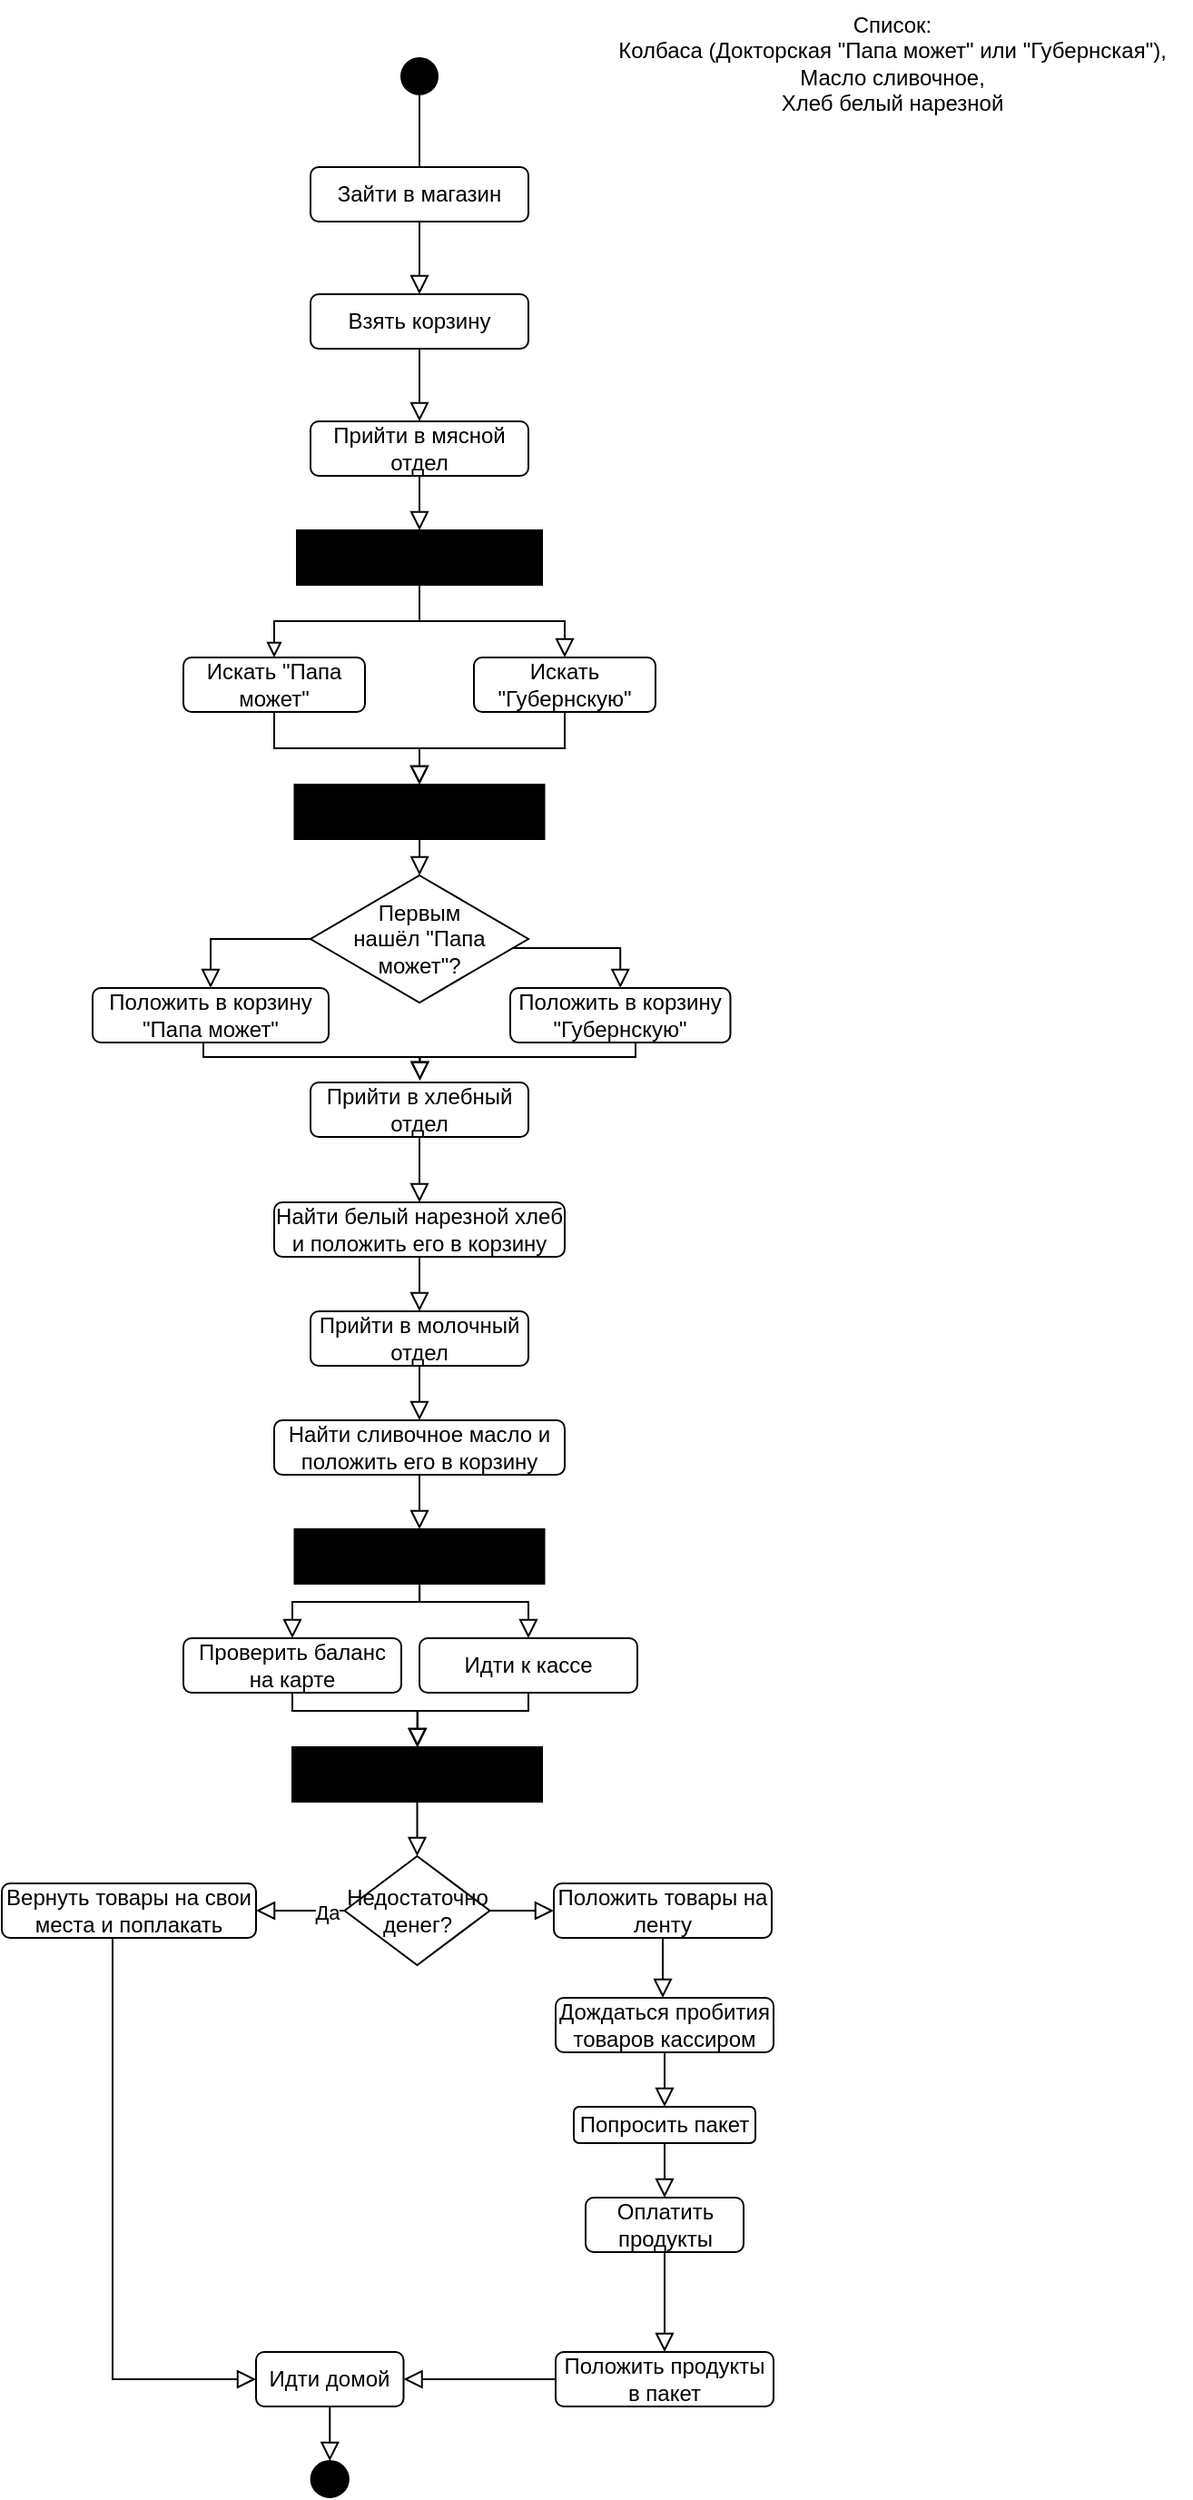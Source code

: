 <mxfile version="24.7.17">
  <diagram id="C5RBs43oDa-KdzZeNtuy" name="Page-1">
    <mxGraphModel dx="2369" dy="2054" grid="1" gridSize="10" guides="1" tooltips="1" connect="1" arrows="1" fold="1" page="1" pageScale="1" pageWidth="827" pageHeight="1169" math="0" shadow="0">
      <root>
        <mxCell id="WIyWlLk6GJQsqaUBKTNV-0" />
        <mxCell id="WIyWlLk6GJQsqaUBKTNV-1" parent="WIyWlLk6GJQsqaUBKTNV-0" />
        <mxCell id="WIyWlLk6GJQsqaUBKTNV-2" value="" style="rounded=0;html=1;jettySize=auto;orthogonalLoop=1;fontSize=11;endArrow=block;endFill=0;endSize=8;strokeWidth=1;shadow=0;labelBackgroundColor=none;edgeStyle=orthogonalEdgeStyle;entryX=0.5;entryY=0;entryDx=0;entryDy=0;" parent="WIyWlLk6GJQsqaUBKTNV-1" source="WIyWlLk6GJQsqaUBKTNV-3" target="WIyWlLk6GJQsqaUBKTNV-7" edge="1">
          <mxGeometry relative="1" as="geometry">
            <mxPoint x="210" y="-168" as="targetPoint" />
          </mxGeometry>
        </mxCell>
        <mxCell id="Hfo26zdI6mmSCi7H8B1I-1" style="edgeStyle=orthogonalEdgeStyle;rounded=0;orthogonalLoop=1;jettySize=auto;html=1;entryX=0.5;entryY=1;entryDx=0;entryDy=0;endArrow=none;endFill=0;" edge="1" parent="WIyWlLk6GJQsqaUBKTNV-1" source="WIyWlLk6GJQsqaUBKTNV-3" target="Hfo26zdI6mmSCi7H8B1I-0">
          <mxGeometry relative="1" as="geometry" />
        </mxCell>
        <mxCell id="WIyWlLk6GJQsqaUBKTNV-3" value="Зайти в магазин" style="rounded=1;whiteSpace=wrap;html=1;fontSize=12;glass=0;strokeWidth=1;shadow=0;" parent="WIyWlLk6GJQsqaUBKTNV-1" vertex="1">
          <mxGeometry x="150" y="-258" width="120" height="30" as="geometry" />
        </mxCell>
        <mxCell id="Hfo26zdI6mmSCi7H8B1I-3" style="edgeStyle=orthogonalEdgeStyle;rounded=0;orthogonalLoop=1;jettySize=auto;html=1;endArrow=block;endFill=0;entryX=0.5;entryY=0;entryDx=0;entryDy=0;strokeWidth=1;endSize=8;" edge="1" parent="WIyWlLk6GJQsqaUBKTNV-1" source="WIyWlLk6GJQsqaUBKTNV-7" target="Hfo26zdI6mmSCi7H8B1I-4">
          <mxGeometry relative="1" as="geometry">
            <mxPoint x="210" y="-118" as="targetPoint" />
          </mxGeometry>
        </mxCell>
        <mxCell id="WIyWlLk6GJQsqaUBKTNV-7" value="Взять корзину" style="rounded=1;whiteSpace=wrap;html=1;fontSize=12;glass=0;strokeWidth=1;shadow=0;" parent="WIyWlLk6GJQsqaUBKTNV-1" vertex="1">
          <mxGeometry x="150" y="-188" width="120" height="30" as="geometry" />
        </mxCell>
        <mxCell id="Hfo26zdI6mmSCi7H8B1I-0" value="" style="ellipse;whiteSpace=wrap;html=1;fillColor=#000000;" vertex="1" parent="WIyWlLk6GJQsqaUBKTNV-1">
          <mxGeometry x="200" y="-318" width="20" height="20" as="geometry" />
        </mxCell>
        <mxCell id="Hfo26zdI6mmSCi7H8B1I-2" value="Список:&lt;div&gt;Колбаса (Докторская &quot;Папа может&quot; или &quot;Губернская&quot;),&lt;/div&gt;&lt;div&gt;Масло сливочное,&lt;/div&gt;&lt;div&gt;Хлеб белый нарезной&lt;/div&gt;" style="text;html=1;align=center;verticalAlign=middle;resizable=0;points=[];autosize=1;strokeColor=none;fillColor=none;" vertex="1" parent="WIyWlLk6GJQsqaUBKTNV-1">
          <mxGeometry x="305" y="-350" width="330" height="70" as="geometry" />
        </mxCell>
        <mxCell id="Hfo26zdI6mmSCi7H8B1I-6" style="edgeStyle=orthogonalEdgeStyle;rounded=0;orthogonalLoop=1;jettySize=auto;html=1;entryX=0.5;entryY=0;entryDx=0;entryDy=0;endSize=8;endArrow=block;endFill=0;" edge="1" parent="WIyWlLk6GJQsqaUBKTNV-1" source="Hfo26zdI6mmSCi7H8B1I-4" target="Hfo26zdI6mmSCi7H8B1I-5">
          <mxGeometry relative="1" as="geometry" />
        </mxCell>
        <mxCell id="Hfo26zdI6mmSCi7H8B1I-4" value="Прийти в мясной отдел" style="rounded=1;whiteSpace=wrap;html=1;fontSize=12;glass=0;strokeWidth=1;shadow=0;" vertex="1" parent="WIyWlLk6GJQsqaUBKTNV-1">
          <mxGeometry x="150" y="-118" width="120" height="30" as="geometry" />
        </mxCell>
        <mxCell id="Hfo26zdI6mmSCi7H8B1I-9" style="edgeStyle=orthogonalEdgeStyle;rounded=0;orthogonalLoop=1;jettySize=auto;html=1;entryX=0.5;entryY=0;entryDx=0;entryDy=0;endArrow=block;endFill=0;jumpSize=8;" edge="1" parent="WIyWlLk6GJQsqaUBKTNV-1" source="Hfo26zdI6mmSCi7H8B1I-5" target="Hfo26zdI6mmSCi7H8B1I-7">
          <mxGeometry relative="1" as="geometry" />
        </mxCell>
        <mxCell id="Hfo26zdI6mmSCi7H8B1I-10" style="edgeStyle=orthogonalEdgeStyle;rounded=0;orthogonalLoop=1;jettySize=auto;html=1;entryX=0.5;entryY=0;entryDx=0;entryDy=0;endSize=8;endArrow=block;endFill=0;" edge="1" parent="WIyWlLk6GJQsqaUBKTNV-1" source="Hfo26zdI6mmSCi7H8B1I-5" target="Hfo26zdI6mmSCi7H8B1I-8">
          <mxGeometry relative="1" as="geometry" />
        </mxCell>
        <mxCell id="Hfo26zdI6mmSCi7H8B1I-5" value="" style="rounded=0;whiteSpace=wrap;html=1;strokeColor=#000000;fillColor=#000000;" vertex="1" parent="WIyWlLk6GJQsqaUBKTNV-1">
          <mxGeometry x="142.5" y="-58" width="135" height="30" as="geometry" />
        </mxCell>
        <mxCell id="Hfo26zdI6mmSCi7H8B1I-12" style="edgeStyle=orthogonalEdgeStyle;rounded=0;orthogonalLoop=1;jettySize=auto;html=1;endSize=8;endArrow=block;endFill=0;entryX=0.5;entryY=0;entryDx=0;entryDy=0;" edge="1" parent="WIyWlLk6GJQsqaUBKTNV-1" source="Hfo26zdI6mmSCi7H8B1I-7" target="Hfo26zdI6mmSCi7H8B1I-14">
          <mxGeometry relative="1" as="geometry">
            <mxPoint x="210" y="122" as="targetPoint" />
            <Array as="points">
              <mxPoint x="130" y="62" />
              <mxPoint x="210" y="62" />
            </Array>
          </mxGeometry>
        </mxCell>
        <mxCell id="Hfo26zdI6mmSCi7H8B1I-7" value="Искать &quot;Папа может&quot;" style="rounded=1;whiteSpace=wrap;html=1;" vertex="1" parent="WIyWlLk6GJQsqaUBKTNV-1">
          <mxGeometry x="80" y="12" width="100" height="30" as="geometry" />
        </mxCell>
        <mxCell id="Hfo26zdI6mmSCi7H8B1I-13" style="edgeStyle=orthogonalEdgeStyle;rounded=0;orthogonalLoop=1;jettySize=auto;html=1;startSize=8;endArrow=block;endFill=0;endSize=8;entryX=0.5;entryY=0;entryDx=0;entryDy=0;" edge="1" parent="WIyWlLk6GJQsqaUBKTNV-1" source="Hfo26zdI6mmSCi7H8B1I-8" target="Hfo26zdI6mmSCi7H8B1I-14">
          <mxGeometry relative="1" as="geometry">
            <mxPoint x="210" y="112" as="targetPoint" />
            <Array as="points">
              <mxPoint x="290" y="62" />
              <mxPoint x="210" y="62" />
            </Array>
          </mxGeometry>
        </mxCell>
        <mxCell id="Hfo26zdI6mmSCi7H8B1I-8" value="Искать &quot;Губернскую&quot;" style="rounded=1;whiteSpace=wrap;html=1;" vertex="1" parent="WIyWlLk6GJQsqaUBKTNV-1">
          <mxGeometry x="240" y="12" width="100" height="30" as="geometry" />
        </mxCell>
        <mxCell id="Hfo26zdI6mmSCi7H8B1I-15" style="edgeStyle=orthogonalEdgeStyle;rounded=0;orthogonalLoop=1;jettySize=auto;html=1;endSize=8;endArrow=block;endFill=0;entryX=0.5;entryY=0;entryDx=0;entryDy=0;" edge="1" parent="WIyWlLk6GJQsqaUBKTNV-1" source="Hfo26zdI6mmSCi7H8B1I-14" target="Hfo26zdI6mmSCi7H8B1I-16">
          <mxGeometry relative="1" as="geometry">
            <mxPoint x="210" y="142" as="targetPoint" />
          </mxGeometry>
        </mxCell>
        <mxCell id="Hfo26zdI6mmSCi7H8B1I-14" value="" style="rounded=0;whiteSpace=wrap;html=1;fillColor=#000000;" vertex="1" parent="WIyWlLk6GJQsqaUBKTNV-1">
          <mxGeometry x="141.25" y="82" width="137.5" height="30" as="geometry" />
        </mxCell>
        <mxCell id="Hfo26zdI6mmSCi7H8B1I-20" style="edgeStyle=orthogonalEdgeStyle;rounded=0;orthogonalLoop=1;jettySize=auto;html=1;exitX=0;exitY=0.5;exitDx=0;exitDy=0;entryX=0.5;entryY=0;entryDx=0;entryDy=0;endSize=8;endArrow=block;endFill=0;" edge="1" parent="WIyWlLk6GJQsqaUBKTNV-1" source="Hfo26zdI6mmSCi7H8B1I-16" target="Hfo26zdI6mmSCi7H8B1I-18">
          <mxGeometry relative="1" as="geometry" />
        </mxCell>
        <mxCell id="Hfo26zdI6mmSCi7H8B1I-21" style="edgeStyle=orthogonalEdgeStyle;rounded=0;orthogonalLoop=1;jettySize=auto;html=1;entryX=0.5;entryY=0;entryDx=0;entryDy=0;endSize=8;endArrow=block;endFill=0;" edge="1" parent="WIyWlLk6GJQsqaUBKTNV-1" source="Hfo26zdI6mmSCi7H8B1I-16" target="Hfo26zdI6mmSCi7H8B1I-19">
          <mxGeometry relative="1" as="geometry">
            <Array as="points">
              <mxPoint x="321" y="172" />
            </Array>
          </mxGeometry>
        </mxCell>
        <mxCell id="Hfo26zdI6mmSCi7H8B1I-16" value="Первым&lt;div&gt;нашёл &quot;Папа может&quot;?&lt;/div&gt;" style="rhombus;whiteSpace=wrap;html=1;" vertex="1" parent="WIyWlLk6GJQsqaUBKTNV-1">
          <mxGeometry x="150" y="132" width="120" height="70" as="geometry" />
        </mxCell>
        <mxCell id="Hfo26zdI6mmSCi7H8B1I-23" style="edgeStyle=orthogonalEdgeStyle;rounded=0;orthogonalLoop=1;jettySize=auto;html=1;endSize=8;endArrow=block;endFill=0;entryX=0.502;entryY=-0.037;entryDx=0;entryDy=0;entryPerimeter=0;" edge="1" parent="WIyWlLk6GJQsqaUBKTNV-1" source="Hfo26zdI6mmSCi7H8B1I-18" target="Hfo26zdI6mmSCi7H8B1I-25">
          <mxGeometry relative="1" as="geometry">
            <mxPoint x="210" y="302" as="targetPoint" />
            <Array as="points">
              <mxPoint x="91" y="232" />
              <mxPoint x="210" y="232" />
            </Array>
          </mxGeometry>
        </mxCell>
        <mxCell id="Hfo26zdI6mmSCi7H8B1I-18" value="Положить в корзину &quot;Папа может&quot;" style="rounded=1;whiteSpace=wrap;html=1;" vertex="1" parent="WIyWlLk6GJQsqaUBKTNV-1">
          <mxGeometry x="30" y="194" width="130" height="30" as="geometry" />
        </mxCell>
        <mxCell id="Hfo26zdI6mmSCi7H8B1I-24" style="edgeStyle=orthogonalEdgeStyle;rounded=0;orthogonalLoop=1;jettySize=auto;html=1;endSize=8;endArrow=block;endFill=0;entryX=0.502;entryY=-0.035;entryDx=0;entryDy=0;entryPerimeter=0;" edge="1" parent="WIyWlLk6GJQsqaUBKTNV-1" source="Hfo26zdI6mmSCi7H8B1I-19" target="Hfo26zdI6mmSCi7H8B1I-25">
          <mxGeometry relative="1" as="geometry">
            <mxPoint x="210" y="302" as="targetPoint" />
            <Array as="points">
              <mxPoint x="329" y="232" />
              <mxPoint x="210" y="232" />
            </Array>
          </mxGeometry>
        </mxCell>
        <mxCell id="Hfo26zdI6mmSCi7H8B1I-19" value="Положить в корзину &quot;Губернскую&quot;" style="rounded=1;whiteSpace=wrap;html=1;" vertex="1" parent="WIyWlLk6GJQsqaUBKTNV-1">
          <mxGeometry x="260" y="194" width="121.25" height="30" as="geometry" />
        </mxCell>
        <mxCell id="Hfo26zdI6mmSCi7H8B1I-27" style="edgeStyle=orthogonalEdgeStyle;rounded=0;orthogonalLoop=1;jettySize=auto;html=1;endSize=8;endArrow=block;endFill=0;" edge="1" parent="WIyWlLk6GJQsqaUBKTNV-1" source="Hfo26zdI6mmSCi7H8B1I-25" target="Hfo26zdI6mmSCi7H8B1I-26">
          <mxGeometry relative="1" as="geometry" />
        </mxCell>
        <mxCell id="Hfo26zdI6mmSCi7H8B1I-25" value="Прийти в хлебный отдел" style="rounded=1;whiteSpace=wrap;html=1;" vertex="1" parent="WIyWlLk6GJQsqaUBKTNV-1">
          <mxGeometry x="150" y="246" width="120" height="30" as="geometry" />
        </mxCell>
        <mxCell id="Hfo26zdI6mmSCi7H8B1I-29" style="edgeStyle=orthogonalEdgeStyle;rounded=0;orthogonalLoop=1;jettySize=auto;html=1;entryX=0.5;entryY=0;entryDx=0;entryDy=0;endArrow=block;endFill=0;endSize=8;" edge="1" parent="WIyWlLk6GJQsqaUBKTNV-1" source="Hfo26zdI6mmSCi7H8B1I-26" target="Hfo26zdI6mmSCi7H8B1I-28">
          <mxGeometry relative="1" as="geometry" />
        </mxCell>
        <mxCell id="Hfo26zdI6mmSCi7H8B1I-26" value="Найти белый нарезной хлеб и положить его в корзину" style="rounded=1;whiteSpace=wrap;html=1;" vertex="1" parent="WIyWlLk6GJQsqaUBKTNV-1">
          <mxGeometry x="130" y="312" width="160" height="30" as="geometry" />
        </mxCell>
        <mxCell id="Hfo26zdI6mmSCi7H8B1I-33" style="edgeStyle=orthogonalEdgeStyle;rounded=0;orthogonalLoop=1;jettySize=auto;html=1;entryX=0.5;entryY=0;entryDx=0;entryDy=0;endSize=8;endArrow=block;endFill=0;" edge="1" parent="WIyWlLk6GJQsqaUBKTNV-1" source="Hfo26zdI6mmSCi7H8B1I-28" target="Hfo26zdI6mmSCi7H8B1I-30">
          <mxGeometry relative="1" as="geometry" />
        </mxCell>
        <mxCell id="Hfo26zdI6mmSCi7H8B1I-28" value="Прийти в молочный отдел" style="rounded=1;whiteSpace=wrap;html=1;" vertex="1" parent="WIyWlLk6GJQsqaUBKTNV-1">
          <mxGeometry x="150" y="372" width="120" height="30" as="geometry" />
        </mxCell>
        <mxCell id="Hfo26zdI6mmSCi7H8B1I-32" style="edgeStyle=orthogonalEdgeStyle;rounded=0;orthogonalLoop=1;jettySize=auto;html=1;endSize=8;endArrow=block;endFill=0;entryX=0.5;entryY=0;entryDx=0;entryDy=0;" edge="1" parent="WIyWlLk6GJQsqaUBKTNV-1" source="Hfo26zdI6mmSCi7H8B1I-30" target="Hfo26zdI6mmSCi7H8B1I-34">
          <mxGeometry relative="1" as="geometry">
            <mxPoint x="210" y="482" as="targetPoint" />
          </mxGeometry>
        </mxCell>
        <mxCell id="Hfo26zdI6mmSCi7H8B1I-30" value="Найти сливочное масло и положить его в корзину" style="rounded=1;whiteSpace=wrap;html=1;" vertex="1" parent="WIyWlLk6GJQsqaUBKTNV-1">
          <mxGeometry x="130" y="432" width="160" height="30" as="geometry" />
        </mxCell>
        <mxCell id="Hfo26zdI6mmSCi7H8B1I-40" style="edgeStyle=orthogonalEdgeStyle;rounded=0;orthogonalLoop=1;jettySize=auto;html=1;entryX=0.5;entryY=0;entryDx=0;entryDy=0;endSize=8;endArrow=block;endFill=0;" edge="1" parent="WIyWlLk6GJQsqaUBKTNV-1" source="Hfo26zdI6mmSCi7H8B1I-34" target="Hfo26zdI6mmSCi7H8B1I-36">
          <mxGeometry relative="1" as="geometry">
            <Array as="points">
              <mxPoint x="210" y="532" />
              <mxPoint x="140" y="532" />
            </Array>
          </mxGeometry>
        </mxCell>
        <mxCell id="Hfo26zdI6mmSCi7H8B1I-41" style="edgeStyle=orthogonalEdgeStyle;rounded=0;orthogonalLoop=1;jettySize=auto;html=1;entryX=0.5;entryY=0;entryDx=0;entryDy=0;endSize=8;endArrow=block;endFill=0;" edge="1" parent="WIyWlLk6GJQsqaUBKTNV-1" source="Hfo26zdI6mmSCi7H8B1I-34" target="Hfo26zdI6mmSCi7H8B1I-37">
          <mxGeometry relative="1" as="geometry">
            <Array as="points">
              <mxPoint x="210" y="532" />
              <mxPoint x="270" y="532" />
            </Array>
          </mxGeometry>
        </mxCell>
        <mxCell id="Hfo26zdI6mmSCi7H8B1I-34" value="" style="rounded=0;whiteSpace=wrap;html=1;fillColor=#000000;" vertex="1" parent="WIyWlLk6GJQsqaUBKTNV-1">
          <mxGeometry x="141.25" y="492" width="137.5" height="30" as="geometry" />
        </mxCell>
        <mxCell id="Hfo26zdI6mmSCi7H8B1I-43" style="edgeStyle=orthogonalEdgeStyle;rounded=0;orthogonalLoop=1;jettySize=auto;html=1;entryX=0.5;entryY=0;entryDx=0;entryDy=0;endSize=8;endArrow=block;endFill=0;" edge="1" parent="WIyWlLk6GJQsqaUBKTNV-1" source="Hfo26zdI6mmSCi7H8B1I-36" target="Hfo26zdI6mmSCi7H8B1I-42">
          <mxGeometry relative="1" as="geometry">
            <Array as="points">
              <mxPoint x="140" y="592" />
              <mxPoint x="209" y="592" />
            </Array>
          </mxGeometry>
        </mxCell>
        <mxCell id="Hfo26zdI6mmSCi7H8B1I-36" value="Проверить баланс на карте" style="rounded=1;whiteSpace=wrap;html=1;" vertex="1" parent="WIyWlLk6GJQsqaUBKTNV-1">
          <mxGeometry x="80" y="552" width="120" height="30" as="geometry" />
        </mxCell>
        <mxCell id="Hfo26zdI6mmSCi7H8B1I-44" style="edgeStyle=orthogonalEdgeStyle;rounded=0;orthogonalLoop=1;jettySize=auto;html=1;endSize=8;endArrow=block;endFill=0;" edge="1" parent="WIyWlLk6GJQsqaUBKTNV-1" source="Hfo26zdI6mmSCi7H8B1I-37" target="Hfo26zdI6mmSCi7H8B1I-42">
          <mxGeometry relative="1" as="geometry">
            <Array as="points">
              <mxPoint x="270" y="592" />
              <mxPoint x="209" y="592" />
            </Array>
          </mxGeometry>
        </mxCell>
        <mxCell id="Hfo26zdI6mmSCi7H8B1I-37" value="Идти к кассе" style="rounded=1;whiteSpace=wrap;html=1;" vertex="1" parent="WIyWlLk6GJQsqaUBKTNV-1">
          <mxGeometry x="210" y="552" width="120" height="30" as="geometry" />
        </mxCell>
        <mxCell id="Hfo26zdI6mmSCi7H8B1I-50" style="edgeStyle=orthogonalEdgeStyle;rounded=0;orthogonalLoop=1;jettySize=auto;html=1;entryX=0.5;entryY=0;entryDx=0;entryDy=0;endSize=8;endArrow=block;endFill=0;" edge="1" parent="WIyWlLk6GJQsqaUBKTNV-1" source="Hfo26zdI6mmSCi7H8B1I-42" target="Hfo26zdI6mmSCi7H8B1I-46">
          <mxGeometry relative="1" as="geometry" />
        </mxCell>
        <mxCell id="Hfo26zdI6mmSCi7H8B1I-42" value="" style="rounded=0;whiteSpace=wrap;html=1;fillColor=#000000;" vertex="1" parent="WIyWlLk6GJQsqaUBKTNV-1">
          <mxGeometry x="140" y="612" width="137.5" height="30" as="geometry" />
        </mxCell>
        <mxCell id="Hfo26zdI6mmSCi7H8B1I-48" style="edgeStyle=orthogonalEdgeStyle;rounded=0;orthogonalLoop=1;jettySize=auto;html=1;entryX=1;entryY=0.5;entryDx=0;entryDy=0;endSize=8;endArrow=block;endFill=0;" edge="1" parent="WIyWlLk6GJQsqaUBKTNV-1" source="Hfo26zdI6mmSCi7H8B1I-46" target="Hfo26zdI6mmSCi7H8B1I-47">
          <mxGeometry relative="1" as="geometry">
            <mxPoint x="130" y="702" as="targetPoint" />
          </mxGeometry>
        </mxCell>
        <mxCell id="Hfo26zdI6mmSCi7H8B1I-49" value="Да" style="edgeLabel;html=1;align=center;verticalAlign=middle;resizable=0;points=[];" vertex="1" connectable="0" parent="Hfo26zdI6mmSCi7H8B1I-48">
          <mxGeometry x="-0.568" y="1" relative="1" as="geometry">
            <mxPoint as="offset" />
          </mxGeometry>
        </mxCell>
        <mxCell id="Hfo26zdI6mmSCi7H8B1I-51" style="edgeStyle=orthogonalEdgeStyle;rounded=0;orthogonalLoop=1;jettySize=auto;html=1;endArrow=block;endFill=0;endSize=8;entryX=0;entryY=0.5;entryDx=0;entryDy=0;" edge="1" parent="WIyWlLk6GJQsqaUBKTNV-1" source="Hfo26zdI6mmSCi7H8B1I-46" target="Hfo26zdI6mmSCi7H8B1I-52">
          <mxGeometry relative="1" as="geometry">
            <mxPoint x="270" y="702" as="targetPoint" />
          </mxGeometry>
        </mxCell>
        <mxCell id="Hfo26zdI6mmSCi7H8B1I-46" value="Недостаточно денег?" style="rhombus;whiteSpace=wrap;html=1;" vertex="1" parent="WIyWlLk6GJQsqaUBKTNV-1">
          <mxGeometry x="168.75" y="672" width="80" height="60" as="geometry" />
        </mxCell>
        <mxCell id="Hfo26zdI6mmSCi7H8B1I-68" style="edgeStyle=orthogonalEdgeStyle;rounded=0;orthogonalLoop=1;jettySize=auto;html=1;entryX=0;entryY=0.5;entryDx=0;entryDy=0;endSize=8;endArrow=block;endFill=0;exitX=0.417;exitY=0.94;exitDx=0;exitDy=0;exitPerimeter=0;" edge="1" parent="WIyWlLk6GJQsqaUBKTNV-1" source="Hfo26zdI6mmSCi7H8B1I-47" target="Hfo26zdI6mmSCi7H8B1I-63">
          <mxGeometry relative="1" as="geometry">
            <mxPoint x="41.25" y="920" as="sourcePoint" />
            <Array as="points">
              <mxPoint x="41" y="715" />
              <mxPoint x="41" y="960" />
            </Array>
          </mxGeometry>
        </mxCell>
        <mxCell id="Hfo26zdI6mmSCi7H8B1I-47" value="Вернуть товары на свои места и поплакать" style="rounded=1;whiteSpace=wrap;html=1;" vertex="1" parent="WIyWlLk6GJQsqaUBKTNV-1">
          <mxGeometry x="-20" y="687" width="140" height="30" as="geometry" />
        </mxCell>
        <mxCell id="Hfo26zdI6mmSCi7H8B1I-58" style="edgeStyle=orthogonalEdgeStyle;rounded=0;orthogonalLoop=1;jettySize=auto;html=1;endSize=8;endArrow=block;endFill=0;" edge="1" parent="WIyWlLk6GJQsqaUBKTNV-1" source="Hfo26zdI6mmSCi7H8B1I-52" target="Hfo26zdI6mmSCi7H8B1I-53">
          <mxGeometry relative="1" as="geometry">
            <Array as="points">
              <mxPoint x="344" y="740" />
              <mxPoint x="344" y="740" />
            </Array>
          </mxGeometry>
        </mxCell>
        <mxCell id="Hfo26zdI6mmSCi7H8B1I-52" value="Положить товары на ленту" style="rounded=1;whiteSpace=wrap;html=1;" vertex="1" parent="WIyWlLk6GJQsqaUBKTNV-1">
          <mxGeometry x="284" y="687" width="120" height="30" as="geometry" />
        </mxCell>
        <mxCell id="Hfo26zdI6mmSCi7H8B1I-56" style="edgeStyle=orthogonalEdgeStyle;rounded=0;orthogonalLoop=1;jettySize=auto;html=1;endSize=8;endArrow=block;endFill=0;" edge="1" parent="WIyWlLk6GJQsqaUBKTNV-1" source="Hfo26zdI6mmSCi7H8B1I-53" target="Hfo26zdI6mmSCi7H8B1I-55">
          <mxGeometry relative="1" as="geometry">
            <Array as="points">
              <mxPoint x="345" y="800" />
              <mxPoint x="345" y="800" />
            </Array>
          </mxGeometry>
        </mxCell>
        <mxCell id="Hfo26zdI6mmSCi7H8B1I-53" value="Дождаться пробития товаров кассиром" style="rounded=1;whiteSpace=wrap;html=1;" vertex="1" parent="WIyWlLk6GJQsqaUBKTNV-1">
          <mxGeometry x="285" y="750" width="120" height="30" as="geometry" />
        </mxCell>
        <mxCell id="Hfo26zdI6mmSCi7H8B1I-60" style="edgeStyle=orthogonalEdgeStyle;rounded=0;orthogonalLoop=1;jettySize=auto;html=1;endSize=8;endArrow=block;endFill=0;entryX=0.5;entryY=0;entryDx=0;entryDy=0;" edge="1" parent="WIyWlLk6GJQsqaUBKTNV-1" source="Hfo26zdI6mmSCi7H8B1I-55" target="Hfo26zdI6mmSCi7H8B1I-59">
          <mxGeometry relative="1" as="geometry">
            <mxPoint x="300" y="850" as="targetPoint" />
            <Array as="points">
              <mxPoint x="345" y="850" />
              <mxPoint x="345" y="850" />
            </Array>
          </mxGeometry>
        </mxCell>
        <mxCell id="Hfo26zdI6mmSCi7H8B1I-55" value="Попросить пакет" style="rounded=1;whiteSpace=wrap;html=1;" vertex="1" parent="WIyWlLk6GJQsqaUBKTNV-1">
          <mxGeometry x="295" y="810" width="100" height="20" as="geometry" />
        </mxCell>
        <mxCell id="Hfo26zdI6mmSCi7H8B1I-70" style="edgeStyle=orthogonalEdgeStyle;rounded=0;orthogonalLoop=1;jettySize=auto;html=1;entryX=0.5;entryY=0;entryDx=0;entryDy=0;endSize=8;endArrow=block;endFill=0;" edge="1" parent="WIyWlLk6GJQsqaUBKTNV-1" source="Hfo26zdI6mmSCi7H8B1I-59" target="Hfo26zdI6mmSCi7H8B1I-62">
          <mxGeometry relative="1" as="geometry" />
        </mxCell>
        <mxCell id="Hfo26zdI6mmSCi7H8B1I-59" value="Оплатить продукты" style="rounded=1;whiteSpace=wrap;html=1;" vertex="1" parent="WIyWlLk6GJQsqaUBKTNV-1">
          <mxGeometry x="301.5" y="860" width="87" height="30" as="geometry" />
        </mxCell>
        <mxCell id="Hfo26zdI6mmSCi7H8B1I-71" style="edgeStyle=orthogonalEdgeStyle;rounded=0;orthogonalLoop=1;jettySize=auto;html=1;entryX=1;entryY=0.5;entryDx=0;entryDy=0;endSize=8;endArrow=block;endFill=0;" edge="1" parent="WIyWlLk6GJQsqaUBKTNV-1" source="Hfo26zdI6mmSCi7H8B1I-62" target="Hfo26zdI6mmSCi7H8B1I-63">
          <mxGeometry relative="1" as="geometry" />
        </mxCell>
        <mxCell id="Hfo26zdI6mmSCi7H8B1I-62" value="Положить продукты в пакет" style="rounded=1;whiteSpace=wrap;html=1;" vertex="1" parent="WIyWlLk6GJQsqaUBKTNV-1">
          <mxGeometry x="285" y="945" width="120" height="30" as="geometry" />
        </mxCell>
        <mxCell id="Hfo26zdI6mmSCi7H8B1I-65" style="edgeStyle=orthogonalEdgeStyle;rounded=0;orthogonalLoop=1;jettySize=auto;html=1;endSize=8;endArrow=block;endFill=0;" edge="1" parent="WIyWlLk6GJQsqaUBKTNV-1" source="Hfo26zdI6mmSCi7H8B1I-63" target="Hfo26zdI6mmSCi7H8B1I-66">
          <mxGeometry relative="1" as="geometry">
            <mxPoint x="160.625" y="1005" as="targetPoint" />
          </mxGeometry>
        </mxCell>
        <mxCell id="Hfo26zdI6mmSCi7H8B1I-63" value="Идти домой" style="rounded=1;whiteSpace=wrap;html=1;" vertex="1" parent="WIyWlLk6GJQsqaUBKTNV-1">
          <mxGeometry x="120" y="945" width="81.25" height="30" as="geometry" />
        </mxCell>
        <mxCell id="Hfo26zdI6mmSCi7H8B1I-66" value="" style="ellipse;whiteSpace=wrap;html=1;fillColor=#000000;" vertex="1" parent="WIyWlLk6GJQsqaUBKTNV-1">
          <mxGeometry x="150.31" y="1005" width="20.63" height="20" as="geometry" />
        </mxCell>
      </root>
    </mxGraphModel>
  </diagram>
</mxfile>
